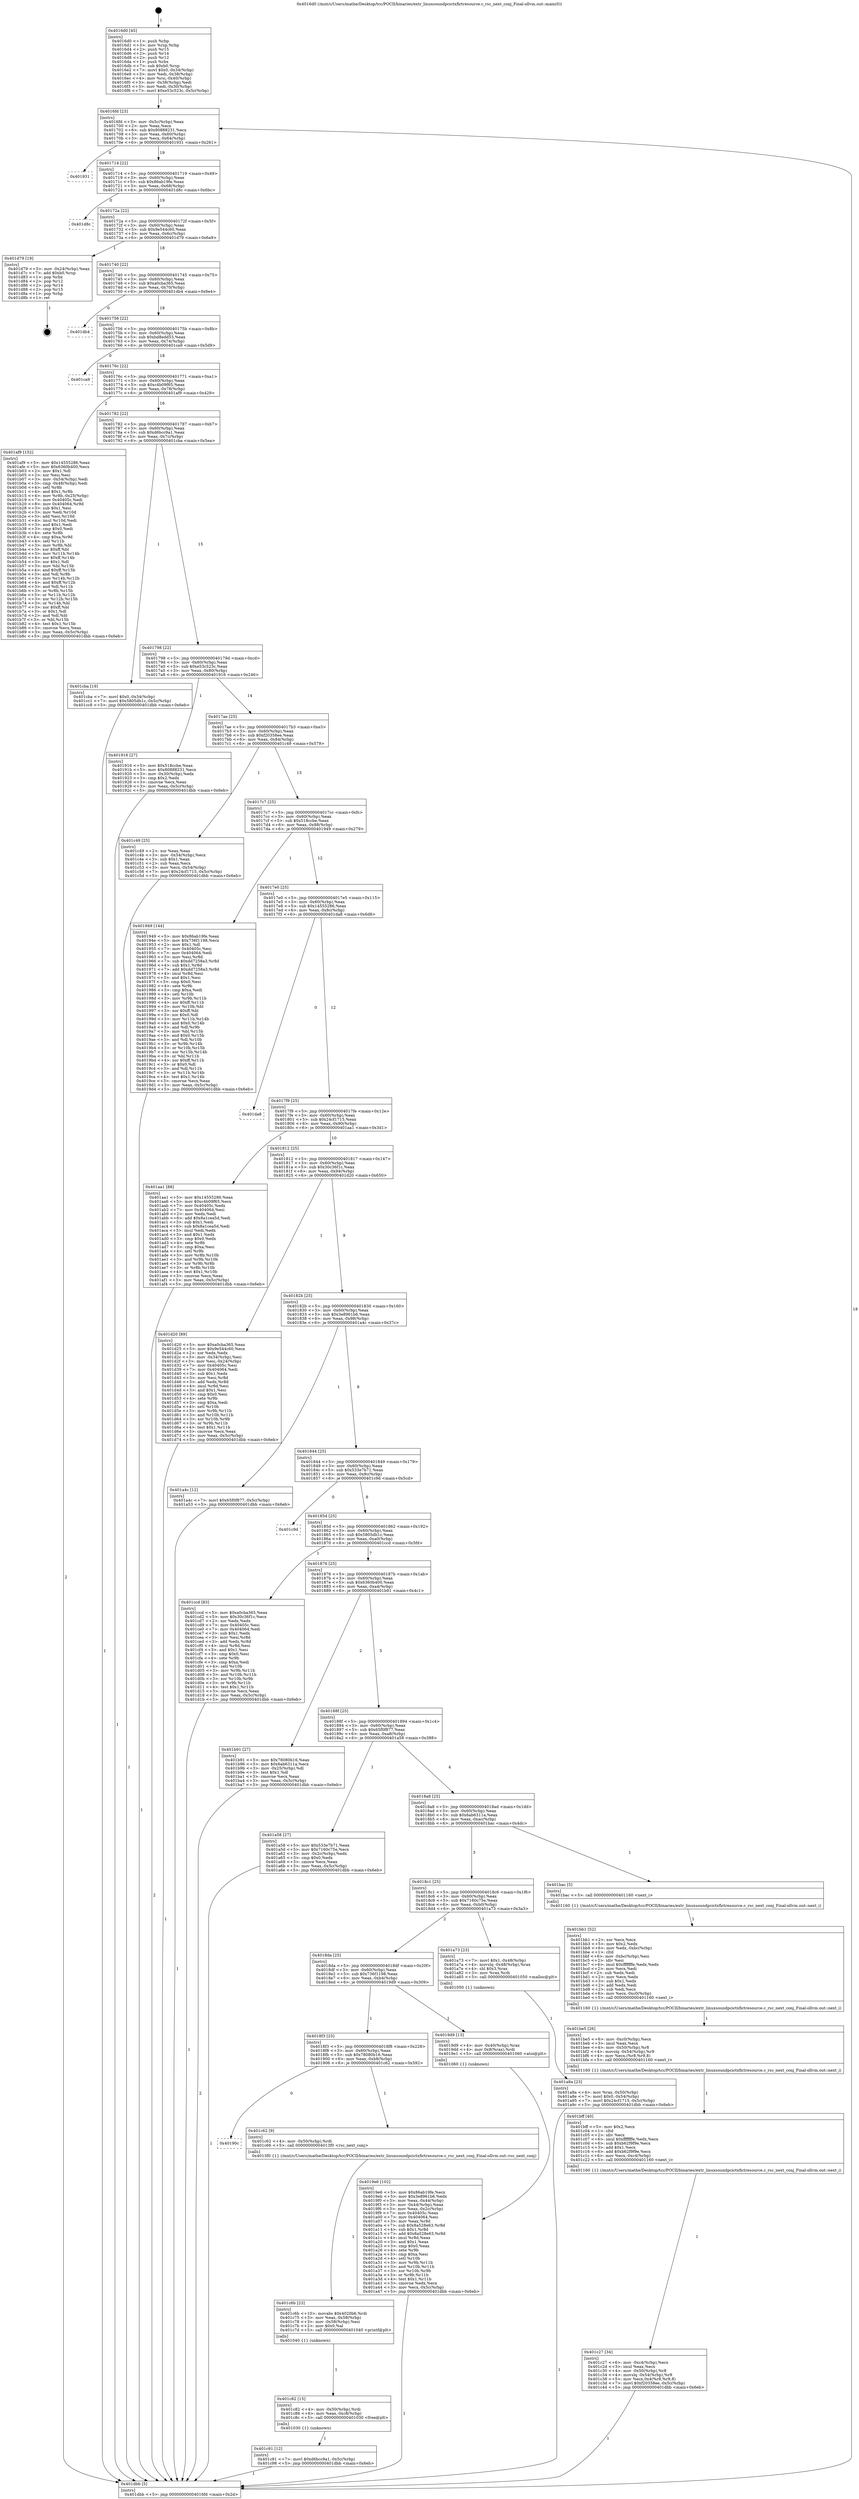 digraph "0x4016d0" {
  label = "0x4016d0 (/mnt/c/Users/mathe/Desktop/tcc/POCII/binaries/extr_linuxsoundpcictxfictresource.c_rsc_next_conj_Final-ollvm.out::main(0))"
  labelloc = "t"
  node[shape=record]

  Entry [label="",width=0.3,height=0.3,shape=circle,fillcolor=black,style=filled]
  "0x4016fd" [label="{
     0x4016fd [23]\l
     | [instrs]\l
     &nbsp;&nbsp;0x4016fd \<+3\>: mov -0x5c(%rbp),%eax\l
     &nbsp;&nbsp;0x401700 \<+2\>: mov %eax,%ecx\l
     &nbsp;&nbsp;0x401702 \<+6\>: sub $0x80888231,%ecx\l
     &nbsp;&nbsp;0x401708 \<+3\>: mov %eax,-0x60(%rbp)\l
     &nbsp;&nbsp;0x40170b \<+3\>: mov %ecx,-0x64(%rbp)\l
     &nbsp;&nbsp;0x40170e \<+6\>: je 0000000000401931 \<main+0x261\>\l
  }"]
  "0x401931" [label="{
     0x401931\l
  }", style=dashed]
  "0x401714" [label="{
     0x401714 [22]\l
     | [instrs]\l
     &nbsp;&nbsp;0x401714 \<+5\>: jmp 0000000000401719 \<main+0x49\>\l
     &nbsp;&nbsp;0x401719 \<+3\>: mov -0x60(%rbp),%eax\l
     &nbsp;&nbsp;0x40171c \<+5\>: sub $0x86ab19fe,%eax\l
     &nbsp;&nbsp;0x401721 \<+3\>: mov %eax,-0x68(%rbp)\l
     &nbsp;&nbsp;0x401724 \<+6\>: je 0000000000401d8c \<main+0x6bc\>\l
  }"]
  Exit [label="",width=0.3,height=0.3,shape=circle,fillcolor=black,style=filled,peripheries=2]
  "0x401d8c" [label="{
     0x401d8c\l
  }", style=dashed]
  "0x40172a" [label="{
     0x40172a [22]\l
     | [instrs]\l
     &nbsp;&nbsp;0x40172a \<+5\>: jmp 000000000040172f \<main+0x5f\>\l
     &nbsp;&nbsp;0x40172f \<+3\>: mov -0x60(%rbp),%eax\l
     &nbsp;&nbsp;0x401732 \<+5\>: sub $0x9e544c60,%eax\l
     &nbsp;&nbsp;0x401737 \<+3\>: mov %eax,-0x6c(%rbp)\l
     &nbsp;&nbsp;0x40173a \<+6\>: je 0000000000401d79 \<main+0x6a9\>\l
  }"]
  "0x401c91" [label="{
     0x401c91 [12]\l
     | [instrs]\l
     &nbsp;&nbsp;0x401c91 \<+7\>: movl $0xd6bcc9a1,-0x5c(%rbp)\l
     &nbsp;&nbsp;0x401c98 \<+5\>: jmp 0000000000401dbb \<main+0x6eb\>\l
  }"]
  "0x401d79" [label="{
     0x401d79 [19]\l
     | [instrs]\l
     &nbsp;&nbsp;0x401d79 \<+3\>: mov -0x24(%rbp),%eax\l
     &nbsp;&nbsp;0x401d7c \<+7\>: add $0xb0,%rsp\l
     &nbsp;&nbsp;0x401d83 \<+1\>: pop %rbx\l
     &nbsp;&nbsp;0x401d84 \<+2\>: pop %r12\l
     &nbsp;&nbsp;0x401d86 \<+2\>: pop %r14\l
     &nbsp;&nbsp;0x401d88 \<+2\>: pop %r15\l
     &nbsp;&nbsp;0x401d8a \<+1\>: pop %rbp\l
     &nbsp;&nbsp;0x401d8b \<+1\>: ret\l
  }"]
  "0x401740" [label="{
     0x401740 [22]\l
     | [instrs]\l
     &nbsp;&nbsp;0x401740 \<+5\>: jmp 0000000000401745 \<main+0x75\>\l
     &nbsp;&nbsp;0x401745 \<+3\>: mov -0x60(%rbp),%eax\l
     &nbsp;&nbsp;0x401748 \<+5\>: sub $0xa0cba365,%eax\l
     &nbsp;&nbsp;0x40174d \<+3\>: mov %eax,-0x70(%rbp)\l
     &nbsp;&nbsp;0x401750 \<+6\>: je 0000000000401db4 \<main+0x6e4\>\l
  }"]
  "0x401c82" [label="{
     0x401c82 [15]\l
     | [instrs]\l
     &nbsp;&nbsp;0x401c82 \<+4\>: mov -0x50(%rbp),%rdi\l
     &nbsp;&nbsp;0x401c86 \<+6\>: mov %eax,-0xc8(%rbp)\l
     &nbsp;&nbsp;0x401c8c \<+5\>: call 0000000000401030 \<free@plt\>\l
     | [calls]\l
     &nbsp;&nbsp;0x401030 \{1\} (unknown)\l
  }"]
  "0x401db4" [label="{
     0x401db4\l
  }", style=dashed]
  "0x401756" [label="{
     0x401756 [22]\l
     | [instrs]\l
     &nbsp;&nbsp;0x401756 \<+5\>: jmp 000000000040175b \<main+0x8b\>\l
     &nbsp;&nbsp;0x40175b \<+3\>: mov -0x60(%rbp),%eax\l
     &nbsp;&nbsp;0x40175e \<+5\>: sub $0xbd8edd53,%eax\l
     &nbsp;&nbsp;0x401763 \<+3\>: mov %eax,-0x74(%rbp)\l
     &nbsp;&nbsp;0x401766 \<+6\>: je 0000000000401ca9 \<main+0x5d9\>\l
  }"]
  "0x401c6b" [label="{
     0x401c6b [23]\l
     | [instrs]\l
     &nbsp;&nbsp;0x401c6b \<+10\>: movabs $0x4020b6,%rdi\l
     &nbsp;&nbsp;0x401c75 \<+3\>: mov %eax,-0x58(%rbp)\l
     &nbsp;&nbsp;0x401c78 \<+3\>: mov -0x58(%rbp),%esi\l
     &nbsp;&nbsp;0x401c7b \<+2\>: mov $0x0,%al\l
     &nbsp;&nbsp;0x401c7d \<+5\>: call 0000000000401040 \<printf@plt\>\l
     | [calls]\l
     &nbsp;&nbsp;0x401040 \{1\} (unknown)\l
  }"]
  "0x401ca9" [label="{
     0x401ca9\l
  }", style=dashed]
  "0x40176c" [label="{
     0x40176c [22]\l
     | [instrs]\l
     &nbsp;&nbsp;0x40176c \<+5\>: jmp 0000000000401771 \<main+0xa1\>\l
     &nbsp;&nbsp;0x401771 \<+3\>: mov -0x60(%rbp),%eax\l
     &nbsp;&nbsp;0x401774 \<+5\>: sub $0xc4b09f65,%eax\l
     &nbsp;&nbsp;0x401779 \<+3\>: mov %eax,-0x78(%rbp)\l
     &nbsp;&nbsp;0x40177c \<+6\>: je 0000000000401af9 \<main+0x429\>\l
  }"]
  "0x40190c" [label="{
     0x40190c\l
  }", style=dashed]
  "0x401af9" [label="{
     0x401af9 [152]\l
     | [instrs]\l
     &nbsp;&nbsp;0x401af9 \<+5\>: mov $0x14555286,%eax\l
     &nbsp;&nbsp;0x401afe \<+5\>: mov $0x6360b400,%ecx\l
     &nbsp;&nbsp;0x401b03 \<+2\>: mov $0x1,%dl\l
     &nbsp;&nbsp;0x401b05 \<+2\>: xor %esi,%esi\l
     &nbsp;&nbsp;0x401b07 \<+3\>: mov -0x54(%rbp),%edi\l
     &nbsp;&nbsp;0x401b0a \<+3\>: cmp -0x48(%rbp),%edi\l
     &nbsp;&nbsp;0x401b0d \<+4\>: setl %r8b\l
     &nbsp;&nbsp;0x401b11 \<+4\>: and $0x1,%r8b\l
     &nbsp;&nbsp;0x401b15 \<+4\>: mov %r8b,-0x25(%rbp)\l
     &nbsp;&nbsp;0x401b19 \<+7\>: mov 0x40405c,%edi\l
     &nbsp;&nbsp;0x401b20 \<+8\>: mov 0x404064,%r9d\l
     &nbsp;&nbsp;0x401b28 \<+3\>: sub $0x1,%esi\l
     &nbsp;&nbsp;0x401b2b \<+3\>: mov %edi,%r10d\l
     &nbsp;&nbsp;0x401b2e \<+3\>: add %esi,%r10d\l
     &nbsp;&nbsp;0x401b31 \<+4\>: imul %r10d,%edi\l
     &nbsp;&nbsp;0x401b35 \<+3\>: and $0x1,%edi\l
     &nbsp;&nbsp;0x401b38 \<+3\>: cmp $0x0,%edi\l
     &nbsp;&nbsp;0x401b3b \<+4\>: sete %r8b\l
     &nbsp;&nbsp;0x401b3f \<+4\>: cmp $0xa,%r9d\l
     &nbsp;&nbsp;0x401b43 \<+4\>: setl %r11b\l
     &nbsp;&nbsp;0x401b47 \<+3\>: mov %r8b,%bl\l
     &nbsp;&nbsp;0x401b4a \<+3\>: xor $0xff,%bl\l
     &nbsp;&nbsp;0x401b4d \<+3\>: mov %r11b,%r14b\l
     &nbsp;&nbsp;0x401b50 \<+4\>: xor $0xff,%r14b\l
     &nbsp;&nbsp;0x401b54 \<+3\>: xor $0x1,%dl\l
     &nbsp;&nbsp;0x401b57 \<+3\>: mov %bl,%r15b\l
     &nbsp;&nbsp;0x401b5a \<+4\>: and $0xff,%r15b\l
     &nbsp;&nbsp;0x401b5e \<+3\>: and %dl,%r8b\l
     &nbsp;&nbsp;0x401b61 \<+3\>: mov %r14b,%r12b\l
     &nbsp;&nbsp;0x401b64 \<+4\>: and $0xff,%r12b\l
     &nbsp;&nbsp;0x401b68 \<+3\>: and %dl,%r11b\l
     &nbsp;&nbsp;0x401b6b \<+3\>: or %r8b,%r15b\l
     &nbsp;&nbsp;0x401b6e \<+3\>: or %r11b,%r12b\l
     &nbsp;&nbsp;0x401b71 \<+3\>: xor %r12b,%r15b\l
     &nbsp;&nbsp;0x401b74 \<+3\>: or %r14b,%bl\l
     &nbsp;&nbsp;0x401b77 \<+3\>: xor $0xff,%bl\l
     &nbsp;&nbsp;0x401b7a \<+3\>: or $0x1,%dl\l
     &nbsp;&nbsp;0x401b7d \<+2\>: and %dl,%bl\l
     &nbsp;&nbsp;0x401b7f \<+3\>: or %bl,%r15b\l
     &nbsp;&nbsp;0x401b82 \<+4\>: test $0x1,%r15b\l
     &nbsp;&nbsp;0x401b86 \<+3\>: cmovne %ecx,%eax\l
     &nbsp;&nbsp;0x401b89 \<+3\>: mov %eax,-0x5c(%rbp)\l
     &nbsp;&nbsp;0x401b8c \<+5\>: jmp 0000000000401dbb \<main+0x6eb\>\l
  }"]
  "0x401782" [label="{
     0x401782 [22]\l
     | [instrs]\l
     &nbsp;&nbsp;0x401782 \<+5\>: jmp 0000000000401787 \<main+0xb7\>\l
     &nbsp;&nbsp;0x401787 \<+3\>: mov -0x60(%rbp),%eax\l
     &nbsp;&nbsp;0x40178a \<+5\>: sub $0xd6bcc9a1,%eax\l
     &nbsp;&nbsp;0x40178f \<+3\>: mov %eax,-0x7c(%rbp)\l
     &nbsp;&nbsp;0x401792 \<+6\>: je 0000000000401cba \<main+0x5ea\>\l
  }"]
  "0x401c62" [label="{
     0x401c62 [9]\l
     | [instrs]\l
     &nbsp;&nbsp;0x401c62 \<+4\>: mov -0x50(%rbp),%rdi\l
     &nbsp;&nbsp;0x401c66 \<+5\>: call 00000000004013f0 \<rsc_next_conj\>\l
     | [calls]\l
     &nbsp;&nbsp;0x4013f0 \{1\} (/mnt/c/Users/mathe/Desktop/tcc/POCII/binaries/extr_linuxsoundpcictxfictresource.c_rsc_next_conj_Final-ollvm.out::rsc_next_conj)\l
  }"]
  "0x401cba" [label="{
     0x401cba [19]\l
     | [instrs]\l
     &nbsp;&nbsp;0x401cba \<+7\>: movl $0x0,-0x34(%rbp)\l
     &nbsp;&nbsp;0x401cc1 \<+7\>: movl $0x5805db1c,-0x5c(%rbp)\l
     &nbsp;&nbsp;0x401cc8 \<+5\>: jmp 0000000000401dbb \<main+0x6eb\>\l
  }"]
  "0x401798" [label="{
     0x401798 [22]\l
     | [instrs]\l
     &nbsp;&nbsp;0x401798 \<+5\>: jmp 000000000040179d \<main+0xcd\>\l
     &nbsp;&nbsp;0x40179d \<+3\>: mov -0x60(%rbp),%eax\l
     &nbsp;&nbsp;0x4017a0 \<+5\>: sub $0xe53c523c,%eax\l
     &nbsp;&nbsp;0x4017a5 \<+3\>: mov %eax,-0x80(%rbp)\l
     &nbsp;&nbsp;0x4017a8 \<+6\>: je 0000000000401916 \<main+0x246\>\l
  }"]
  "0x401c27" [label="{
     0x401c27 [34]\l
     | [instrs]\l
     &nbsp;&nbsp;0x401c27 \<+6\>: mov -0xc4(%rbp),%ecx\l
     &nbsp;&nbsp;0x401c2d \<+3\>: imul %eax,%ecx\l
     &nbsp;&nbsp;0x401c30 \<+4\>: mov -0x50(%rbp),%r8\l
     &nbsp;&nbsp;0x401c34 \<+4\>: movslq -0x54(%rbp),%r9\l
     &nbsp;&nbsp;0x401c38 \<+5\>: mov %ecx,0x4(%r8,%r9,8)\l
     &nbsp;&nbsp;0x401c3d \<+7\>: movl $0xf20358ee,-0x5c(%rbp)\l
     &nbsp;&nbsp;0x401c44 \<+5\>: jmp 0000000000401dbb \<main+0x6eb\>\l
  }"]
  "0x401916" [label="{
     0x401916 [27]\l
     | [instrs]\l
     &nbsp;&nbsp;0x401916 \<+5\>: mov $0x518ccbe,%eax\l
     &nbsp;&nbsp;0x40191b \<+5\>: mov $0x80888231,%ecx\l
     &nbsp;&nbsp;0x401920 \<+3\>: mov -0x30(%rbp),%edx\l
     &nbsp;&nbsp;0x401923 \<+3\>: cmp $0x2,%edx\l
     &nbsp;&nbsp;0x401926 \<+3\>: cmovne %ecx,%eax\l
     &nbsp;&nbsp;0x401929 \<+3\>: mov %eax,-0x5c(%rbp)\l
     &nbsp;&nbsp;0x40192c \<+5\>: jmp 0000000000401dbb \<main+0x6eb\>\l
  }"]
  "0x4017ae" [label="{
     0x4017ae [25]\l
     | [instrs]\l
     &nbsp;&nbsp;0x4017ae \<+5\>: jmp 00000000004017b3 \<main+0xe3\>\l
     &nbsp;&nbsp;0x4017b3 \<+3\>: mov -0x60(%rbp),%eax\l
     &nbsp;&nbsp;0x4017b6 \<+5\>: sub $0xf20358ee,%eax\l
     &nbsp;&nbsp;0x4017bb \<+6\>: mov %eax,-0x84(%rbp)\l
     &nbsp;&nbsp;0x4017c1 \<+6\>: je 0000000000401c49 \<main+0x579\>\l
  }"]
  "0x401dbb" [label="{
     0x401dbb [5]\l
     | [instrs]\l
     &nbsp;&nbsp;0x401dbb \<+5\>: jmp 00000000004016fd \<main+0x2d\>\l
  }"]
  "0x4016d0" [label="{
     0x4016d0 [45]\l
     | [instrs]\l
     &nbsp;&nbsp;0x4016d0 \<+1\>: push %rbp\l
     &nbsp;&nbsp;0x4016d1 \<+3\>: mov %rsp,%rbp\l
     &nbsp;&nbsp;0x4016d4 \<+2\>: push %r15\l
     &nbsp;&nbsp;0x4016d6 \<+2\>: push %r14\l
     &nbsp;&nbsp;0x4016d8 \<+2\>: push %r12\l
     &nbsp;&nbsp;0x4016da \<+1\>: push %rbx\l
     &nbsp;&nbsp;0x4016db \<+7\>: sub $0xb0,%rsp\l
     &nbsp;&nbsp;0x4016e2 \<+7\>: movl $0x0,-0x34(%rbp)\l
     &nbsp;&nbsp;0x4016e9 \<+3\>: mov %edi,-0x38(%rbp)\l
     &nbsp;&nbsp;0x4016ec \<+4\>: mov %rsi,-0x40(%rbp)\l
     &nbsp;&nbsp;0x4016f0 \<+3\>: mov -0x38(%rbp),%edi\l
     &nbsp;&nbsp;0x4016f3 \<+3\>: mov %edi,-0x30(%rbp)\l
     &nbsp;&nbsp;0x4016f6 \<+7\>: movl $0xe53c523c,-0x5c(%rbp)\l
  }"]
  "0x401bff" [label="{
     0x401bff [40]\l
     | [instrs]\l
     &nbsp;&nbsp;0x401bff \<+5\>: mov $0x2,%ecx\l
     &nbsp;&nbsp;0x401c04 \<+1\>: cltd\l
     &nbsp;&nbsp;0x401c05 \<+2\>: idiv %ecx\l
     &nbsp;&nbsp;0x401c07 \<+6\>: imul $0xfffffffe,%edx,%ecx\l
     &nbsp;&nbsp;0x401c0d \<+6\>: sub $0xb62f9f9e,%ecx\l
     &nbsp;&nbsp;0x401c13 \<+3\>: add $0x1,%ecx\l
     &nbsp;&nbsp;0x401c16 \<+6\>: add $0xb62f9f9e,%ecx\l
     &nbsp;&nbsp;0x401c1c \<+6\>: mov %ecx,-0xc4(%rbp)\l
     &nbsp;&nbsp;0x401c22 \<+5\>: call 0000000000401160 \<next_i\>\l
     | [calls]\l
     &nbsp;&nbsp;0x401160 \{1\} (/mnt/c/Users/mathe/Desktop/tcc/POCII/binaries/extr_linuxsoundpcictxfictresource.c_rsc_next_conj_Final-ollvm.out::next_i)\l
  }"]
  "0x401c49" [label="{
     0x401c49 [25]\l
     | [instrs]\l
     &nbsp;&nbsp;0x401c49 \<+2\>: xor %eax,%eax\l
     &nbsp;&nbsp;0x401c4b \<+3\>: mov -0x54(%rbp),%ecx\l
     &nbsp;&nbsp;0x401c4e \<+3\>: sub $0x1,%eax\l
     &nbsp;&nbsp;0x401c51 \<+2\>: sub %eax,%ecx\l
     &nbsp;&nbsp;0x401c53 \<+3\>: mov %ecx,-0x54(%rbp)\l
     &nbsp;&nbsp;0x401c56 \<+7\>: movl $0x24cf1715,-0x5c(%rbp)\l
     &nbsp;&nbsp;0x401c5d \<+5\>: jmp 0000000000401dbb \<main+0x6eb\>\l
  }"]
  "0x4017c7" [label="{
     0x4017c7 [25]\l
     | [instrs]\l
     &nbsp;&nbsp;0x4017c7 \<+5\>: jmp 00000000004017cc \<main+0xfc\>\l
     &nbsp;&nbsp;0x4017cc \<+3\>: mov -0x60(%rbp),%eax\l
     &nbsp;&nbsp;0x4017cf \<+5\>: sub $0x518ccbe,%eax\l
     &nbsp;&nbsp;0x4017d4 \<+6\>: mov %eax,-0x88(%rbp)\l
     &nbsp;&nbsp;0x4017da \<+6\>: je 0000000000401949 \<main+0x279\>\l
  }"]
  "0x401be5" [label="{
     0x401be5 [26]\l
     | [instrs]\l
     &nbsp;&nbsp;0x401be5 \<+6\>: mov -0xc0(%rbp),%ecx\l
     &nbsp;&nbsp;0x401beb \<+3\>: imul %eax,%ecx\l
     &nbsp;&nbsp;0x401bee \<+4\>: mov -0x50(%rbp),%r8\l
     &nbsp;&nbsp;0x401bf2 \<+4\>: movslq -0x54(%rbp),%r9\l
     &nbsp;&nbsp;0x401bf6 \<+4\>: mov %ecx,(%r8,%r9,8)\l
     &nbsp;&nbsp;0x401bfa \<+5\>: call 0000000000401160 \<next_i\>\l
     | [calls]\l
     &nbsp;&nbsp;0x401160 \{1\} (/mnt/c/Users/mathe/Desktop/tcc/POCII/binaries/extr_linuxsoundpcictxfictresource.c_rsc_next_conj_Final-ollvm.out::next_i)\l
  }"]
  "0x401949" [label="{
     0x401949 [144]\l
     | [instrs]\l
     &nbsp;&nbsp;0x401949 \<+5\>: mov $0x86ab19fe,%eax\l
     &nbsp;&nbsp;0x40194e \<+5\>: mov $0x736f1198,%ecx\l
     &nbsp;&nbsp;0x401953 \<+2\>: mov $0x1,%dl\l
     &nbsp;&nbsp;0x401955 \<+7\>: mov 0x40405c,%esi\l
     &nbsp;&nbsp;0x40195c \<+7\>: mov 0x404064,%edi\l
     &nbsp;&nbsp;0x401963 \<+3\>: mov %esi,%r8d\l
     &nbsp;&nbsp;0x401966 \<+7\>: sub $0xdd7258a3,%r8d\l
     &nbsp;&nbsp;0x40196d \<+4\>: sub $0x1,%r8d\l
     &nbsp;&nbsp;0x401971 \<+7\>: add $0xdd7258a3,%r8d\l
     &nbsp;&nbsp;0x401978 \<+4\>: imul %r8d,%esi\l
     &nbsp;&nbsp;0x40197c \<+3\>: and $0x1,%esi\l
     &nbsp;&nbsp;0x40197f \<+3\>: cmp $0x0,%esi\l
     &nbsp;&nbsp;0x401982 \<+4\>: sete %r9b\l
     &nbsp;&nbsp;0x401986 \<+3\>: cmp $0xa,%edi\l
     &nbsp;&nbsp;0x401989 \<+4\>: setl %r10b\l
     &nbsp;&nbsp;0x40198d \<+3\>: mov %r9b,%r11b\l
     &nbsp;&nbsp;0x401990 \<+4\>: xor $0xff,%r11b\l
     &nbsp;&nbsp;0x401994 \<+3\>: mov %r10b,%bl\l
     &nbsp;&nbsp;0x401997 \<+3\>: xor $0xff,%bl\l
     &nbsp;&nbsp;0x40199a \<+3\>: xor $0x0,%dl\l
     &nbsp;&nbsp;0x40199d \<+3\>: mov %r11b,%r14b\l
     &nbsp;&nbsp;0x4019a0 \<+4\>: and $0x0,%r14b\l
     &nbsp;&nbsp;0x4019a4 \<+3\>: and %dl,%r9b\l
     &nbsp;&nbsp;0x4019a7 \<+3\>: mov %bl,%r15b\l
     &nbsp;&nbsp;0x4019aa \<+4\>: and $0x0,%r15b\l
     &nbsp;&nbsp;0x4019ae \<+3\>: and %dl,%r10b\l
     &nbsp;&nbsp;0x4019b1 \<+3\>: or %r9b,%r14b\l
     &nbsp;&nbsp;0x4019b4 \<+3\>: or %r10b,%r15b\l
     &nbsp;&nbsp;0x4019b7 \<+3\>: xor %r15b,%r14b\l
     &nbsp;&nbsp;0x4019ba \<+3\>: or %bl,%r11b\l
     &nbsp;&nbsp;0x4019bd \<+4\>: xor $0xff,%r11b\l
     &nbsp;&nbsp;0x4019c1 \<+3\>: or $0x0,%dl\l
     &nbsp;&nbsp;0x4019c4 \<+3\>: and %dl,%r11b\l
     &nbsp;&nbsp;0x4019c7 \<+3\>: or %r11b,%r14b\l
     &nbsp;&nbsp;0x4019ca \<+4\>: test $0x1,%r14b\l
     &nbsp;&nbsp;0x4019ce \<+3\>: cmovne %ecx,%eax\l
     &nbsp;&nbsp;0x4019d1 \<+3\>: mov %eax,-0x5c(%rbp)\l
     &nbsp;&nbsp;0x4019d4 \<+5\>: jmp 0000000000401dbb \<main+0x6eb\>\l
  }"]
  "0x4017e0" [label="{
     0x4017e0 [25]\l
     | [instrs]\l
     &nbsp;&nbsp;0x4017e0 \<+5\>: jmp 00000000004017e5 \<main+0x115\>\l
     &nbsp;&nbsp;0x4017e5 \<+3\>: mov -0x60(%rbp),%eax\l
     &nbsp;&nbsp;0x4017e8 \<+5\>: sub $0x14555286,%eax\l
     &nbsp;&nbsp;0x4017ed \<+6\>: mov %eax,-0x8c(%rbp)\l
     &nbsp;&nbsp;0x4017f3 \<+6\>: je 0000000000401da8 \<main+0x6d8\>\l
  }"]
  "0x401bb1" [label="{
     0x401bb1 [52]\l
     | [instrs]\l
     &nbsp;&nbsp;0x401bb1 \<+2\>: xor %ecx,%ecx\l
     &nbsp;&nbsp;0x401bb3 \<+5\>: mov $0x2,%edx\l
     &nbsp;&nbsp;0x401bb8 \<+6\>: mov %edx,-0xbc(%rbp)\l
     &nbsp;&nbsp;0x401bbe \<+1\>: cltd\l
     &nbsp;&nbsp;0x401bbf \<+6\>: mov -0xbc(%rbp),%esi\l
     &nbsp;&nbsp;0x401bc5 \<+2\>: idiv %esi\l
     &nbsp;&nbsp;0x401bc7 \<+6\>: imul $0xfffffffe,%edx,%edx\l
     &nbsp;&nbsp;0x401bcd \<+2\>: mov %ecx,%edi\l
     &nbsp;&nbsp;0x401bcf \<+2\>: sub %edx,%edi\l
     &nbsp;&nbsp;0x401bd1 \<+2\>: mov %ecx,%edx\l
     &nbsp;&nbsp;0x401bd3 \<+3\>: sub $0x1,%edx\l
     &nbsp;&nbsp;0x401bd6 \<+2\>: add %edx,%edi\l
     &nbsp;&nbsp;0x401bd8 \<+2\>: sub %edi,%ecx\l
     &nbsp;&nbsp;0x401bda \<+6\>: mov %ecx,-0xc0(%rbp)\l
     &nbsp;&nbsp;0x401be0 \<+5\>: call 0000000000401160 \<next_i\>\l
     | [calls]\l
     &nbsp;&nbsp;0x401160 \{1\} (/mnt/c/Users/mathe/Desktop/tcc/POCII/binaries/extr_linuxsoundpcictxfictresource.c_rsc_next_conj_Final-ollvm.out::next_i)\l
  }"]
  "0x401da8" [label="{
     0x401da8\l
  }", style=dashed]
  "0x4017f9" [label="{
     0x4017f9 [25]\l
     | [instrs]\l
     &nbsp;&nbsp;0x4017f9 \<+5\>: jmp 00000000004017fe \<main+0x12e\>\l
     &nbsp;&nbsp;0x4017fe \<+3\>: mov -0x60(%rbp),%eax\l
     &nbsp;&nbsp;0x401801 \<+5\>: sub $0x24cf1715,%eax\l
     &nbsp;&nbsp;0x401806 \<+6\>: mov %eax,-0x90(%rbp)\l
     &nbsp;&nbsp;0x40180c \<+6\>: je 0000000000401aa1 \<main+0x3d1\>\l
  }"]
  "0x401a8a" [label="{
     0x401a8a [23]\l
     | [instrs]\l
     &nbsp;&nbsp;0x401a8a \<+4\>: mov %rax,-0x50(%rbp)\l
     &nbsp;&nbsp;0x401a8e \<+7\>: movl $0x0,-0x54(%rbp)\l
     &nbsp;&nbsp;0x401a95 \<+7\>: movl $0x24cf1715,-0x5c(%rbp)\l
     &nbsp;&nbsp;0x401a9c \<+5\>: jmp 0000000000401dbb \<main+0x6eb\>\l
  }"]
  "0x401aa1" [label="{
     0x401aa1 [88]\l
     | [instrs]\l
     &nbsp;&nbsp;0x401aa1 \<+5\>: mov $0x14555286,%eax\l
     &nbsp;&nbsp;0x401aa6 \<+5\>: mov $0xc4b09f65,%ecx\l
     &nbsp;&nbsp;0x401aab \<+7\>: mov 0x40405c,%edx\l
     &nbsp;&nbsp;0x401ab2 \<+7\>: mov 0x404064,%esi\l
     &nbsp;&nbsp;0x401ab9 \<+2\>: mov %edx,%edi\l
     &nbsp;&nbsp;0x401abb \<+6\>: add $0x8a1cea5d,%edi\l
     &nbsp;&nbsp;0x401ac1 \<+3\>: sub $0x1,%edi\l
     &nbsp;&nbsp;0x401ac4 \<+6\>: sub $0x8a1cea5d,%edi\l
     &nbsp;&nbsp;0x401aca \<+3\>: imul %edi,%edx\l
     &nbsp;&nbsp;0x401acd \<+3\>: and $0x1,%edx\l
     &nbsp;&nbsp;0x401ad0 \<+3\>: cmp $0x0,%edx\l
     &nbsp;&nbsp;0x401ad3 \<+4\>: sete %r8b\l
     &nbsp;&nbsp;0x401ad7 \<+3\>: cmp $0xa,%esi\l
     &nbsp;&nbsp;0x401ada \<+4\>: setl %r9b\l
     &nbsp;&nbsp;0x401ade \<+3\>: mov %r8b,%r10b\l
     &nbsp;&nbsp;0x401ae1 \<+3\>: and %r9b,%r10b\l
     &nbsp;&nbsp;0x401ae4 \<+3\>: xor %r9b,%r8b\l
     &nbsp;&nbsp;0x401ae7 \<+3\>: or %r8b,%r10b\l
     &nbsp;&nbsp;0x401aea \<+4\>: test $0x1,%r10b\l
     &nbsp;&nbsp;0x401aee \<+3\>: cmovne %ecx,%eax\l
     &nbsp;&nbsp;0x401af1 \<+3\>: mov %eax,-0x5c(%rbp)\l
     &nbsp;&nbsp;0x401af4 \<+5\>: jmp 0000000000401dbb \<main+0x6eb\>\l
  }"]
  "0x401812" [label="{
     0x401812 [25]\l
     | [instrs]\l
     &nbsp;&nbsp;0x401812 \<+5\>: jmp 0000000000401817 \<main+0x147\>\l
     &nbsp;&nbsp;0x401817 \<+3\>: mov -0x60(%rbp),%eax\l
     &nbsp;&nbsp;0x40181a \<+5\>: sub $0x30c36f1c,%eax\l
     &nbsp;&nbsp;0x40181f \<+6\>: mov %eax,-0x94(%rbp)\l
     &nbsp;&nbsp;0x401825 \<+6\>: je 0000000000401d20 \<main+0x650\>\l
  }"]
  "0x4019e6" [label="{
     0x4019e6 [102]\l
     | [instrs]\l
     &nbsp;&nbsp;0x4019e6 \<+5\>: mov $0x86ab19fe,%ecx\l
     &nbsp;&nbsp;0x4019eb \<+5\>: mov $0x3e8961b6,%edx\l
     &nbsp;&nbsp;0x4019f0 \<+3\>: mov %eax,-0x44(%rbp)\l
     &nbsp;&nbsp;0x4019f3 \<+3\>: mov -0x44(%rbp),%eax\l
     &nbsp;&nbsp;0x4019f6 \<+3\>: mov %eax,-0x2c(%rbp)\l
     &nbsp;&nbsp;0x4019f9 \<+7\>: mov 0x40405c,%eax\l
     &nbsp;&nbsp;0x401a00 \<+7\>: mov 0x404064,%esi\l
     &nbsp;&nbsp;0x401a07 \<+3\>: mov %eax,%r8d\l
     &nbsp;&nbsp;0x401a0a \<+7\>: sub $0x8a528e63,%r8d\l
     &nbsp;&nbsp;0x401a11 \<+4\>: sub $0x1,%r8d\l
     &nbsp;&nbsp;0x401a15 \<+7\>: add $0x8a528e63,%r8d\l
     &nbsp;&nbsp;0x401a1c \<+4\>: imul %r8d,%eax\l
     &nbsp;&nbsp;0x401a20 \<+3\>: and $0x1,%eax\l
     &nbsp;&nbsp;0x401a23 \<+3\>: cmp $0x0,%eax\l
     &nbsp;&nbsp;0x401a26 \<+4\>: sete %r9b\l
     &nbsp;&nbsp;0x401a2a \<+3\>: cmp $0xa,%esi\l
     &nbsp;&nbsp;0x401a2d \<+4\>: setl %r10b\l
     &nbsp;&nbsp;0x401a31 \<+3\>: mov %r9b,%r11b\l
     &nbsp;&nbsp;0x401a34 \<+3\>: and %r10b,%r11b\l
     &nbsp;&nbsp;0x401a37 \<+3\>: xor %r10b,%r9b\l
     &nbsp;&nbsp;0x401a3a \<+3\>: or %r9b,%r11b\l
     &nbsp;&nbsp;0x401a3d \<+4\>: test $0x1,%r11b\l
     &nbsp;&nbsp;0x401a41 \<+3\>: cmovne %edx,%ecx\l
     &nbsp;&nbsp;0x401a44 \<+3\>: mov %ecx,-0x5c(%rbp)\l
     &nbsp;&nbsp;0x401a47 \<+5\>: jmp 0000000000401dbb \<main+0x6eb\>\l
  }"]
  "0x401d20" [label="{
     0x401d20 [89]\l
     | [instrs]\l
     &nbsp;&nbsp;0x401d20 \<+5\>: mov $0xa0cba365,%eax\l
     &nbsp;&nbsp;0x401d25 \<+5\>: mov $0x9e544c60,%ecx\l
     &nbsp;&nbsp;0x401d2a \<+2\>: xor %edx,%edx\l
     &nbsp;&nbsp;0x401d2c \<+3\>: mov -0x34(%rbp),%esi\l
     &nbsp;&nbsp;0x401d2f \<+3\>: mov %esi,-0x24(%rbp)\l
     &nbsp;&nbsp;0x401d32 \<+7\>: mov 0x40405c,%esi\l
     &nbsp;&nbsp;0x401d39 \<+7\>: mov 0x404064,%edi\l
     &nbsp;&nbsp;0x401d40 \<+3\>: sub $0x1,%edx\l
     &nbsp;&nbsp;0x401d43 \<+3\>: mov %esi,%r8d\l
     &nbsp;&nbsp;0x401d46 \<+3\>: add %edx,%r8d\l
     &nbsp;&nbsp;0x401d49 \<+4\>: imul %r8d,%esi\l
     &nbsp;&nbsp;0x401d4d \<+3\>: and $0x1,%esi\l
     &nbsp;&nbsp;0x401d50 \<+3\>: cmp $0x0,%esi\l
     &nbsp;&nbsp;0x401d53 \<+4\>: sete %r9b\l
     &nbsp;&nbsp;0x401d57 \<+3\>: cmp $0xa,%edi\l
     &nbsp;&nbsp;0x401d5a \<+4\>: setl %r10b\l
     &nbsp;&nbsp;0x401d5e \<+3\>: mov %r9b,%r11b\l
     &nbsp;&nbsp;0x401d61 \<+3\>: and %r10b,%r11b\l
     &nbsp;&nbsp;0x401d64 \<+3\>: xor %r10b,%r9b\l
     &nbsp;&nbsp;0x401d67 \<+3\>: or %r9b,%r11b\l
     &nbsp;&nbsp;0x401d6a \<+4\>: test $0x1,%r11b\l
     &nbsp;&nbsp;0x401d6e \<+3\>: cmovne %ecx,%eax\l
     &nbsp;&nbsp;0x401d71 \<+3\>: mov %eax,-0x5c(%rbp)\l
     &nbsp;&nbsp;0x401d74 \<+5\>: jmp 0000000000401dbb \<main+0x6eb\>\l
  }"]
  "0x40182b" [label="{
     0x40182b [25]\l
     | [instrs]\l
     &nbsp;&nbsp;0x40182b \<+5\>: jmp 0000000000401830 \<main+0x160\>\l
     &nbsp;&nbsp;0x401830 \<+3\>: mov -0x60(%rbp),%eax\l
     &nbsp;&nbsp;0x401833 \<+5\>: sub $0x3e8961b6,%eax\l
     &nbsp;&nbsp;0x401838 \<+6\>: mov %eax,-0x98(%rbp)\l
     &nbsp;&nbsp;0x40183e \<+6\>: je 0000000000401a4c \<main+0x37c\>\l
  }"]
  "0x4018f3" [label="{
     0x4018f3 [25]\l
     | [instrs]\l
     &nbsp;&nbsp;0x4018f3 \<+5\>: jmp 00000000004018f8 \<main+0x228\>\l
     &nbsp;&nbsp;0x4018f8 \<+3\>: mov -0x60(%rbp),%eax\l
     &nbsp;&nbsp;0x4018fb \<+5\>: sub $0x78080b16,%eax\l
     &nbsp;&nbsp;0x401900 \<+6\>: mov %eax,-0xb8(%rbp)\l
     &nbsp;&nbsp;0x401906 \<+6\>: je 0000000000401c62 \<main+0x592\>\l
  }"]
  "0x401a4c" [label="{
     0x401a4c [12]\l
     | [instrs]\l
     &nbsp;&nbsp;0x401a4c \<+7\>: movl $0x65f0f877,-0x5c(%rbp)\l
     &nbsp;&nbsp;0x401a53 \<+5\>: jmp 0000000000401dbb \<main+0x6eb\>\l
  }"]
  "0x401844" [label="{
     0x401844 [25]\l
     | [instrs]\l
     &nbsp;&nbsp;0x401844 \<+5\>: jmp 0000000000401849 \<main+0x179\>\l
     &nbsp;&nbsp;0x401849 \<+3\>: mov -0x60(%rbp),%eax\l
     &nbsp;&nbsp;0x40184c \<+5\>: sub $0x533e7b71,%eax\l
     &nbsp;&nbsp;0x401851 \<+6\>: mov %eax,-0x9c(%rbp)\l
     &nbsp;&nbsp;0x401857 \<+6\>: je 0000000000401c9d \<main+0x5cd\>\l
  }"]
  "0x4019d9" [label="{
     0x4019d9 [13]\l
     | [instrs]\l
     &nbsp;&nbsp;0x4019d9 \<+4\>: mov -0x40(%rbp),%rax\l
     &nbsp;&nbsp;0x4019dd \<+4\>: mov 0x8(%rax),%rdi\l
     &nbsp;&nbsp;0x4019e1 \<+5\>: call 0000000000401060 \<atoi@plt\>\l
     | [calls]\l
     &nbsp;&nbsp;0x401060 \{1\} (unknown)\l
  }"]
  "0x401c9d" [label="{
     0x401c9d\l
  }", style=dashed]
  "0x40185d" [label="{
     0x40185d [25]\l
     | [instrs]\l
     &nbsp;&nbsp;0x40185d \<+5\>: jmp 0000000000401862 \<main+0x192\>\l
     &nbsp;&nbsp;0x401862 \<+3\>: mov -0x60(%rbp),%eax\l
     &nbsp;&nbsp;0x401865 \<+5\>: sub $0x5805db1c,%eax\l
     &nbsp;&nbsp;0x40186a \<+6\>: mov %eax,-0xa0(%rbp)\l
     &nbsp;&nbsp;0x401870 \<+6\>: je 0000000000401ccd \<main+0x5fd\>\l
  }"]
  "0x4018da" [label="{
     0x4018da [25]\l
     | [instrs]\l
     &nbsp;&nbsp;0x4018da \<+5\>: jmp 00000000004018df \<main+0x20f\>\l
     &nbsp;&nbsp;0x4018df \<+3\>: mov -0x60(%rbp),%eax\l
     &nbsp;&nbsp;0x4018e2 \<+5\>: sub $0x736f1198,%eax\l
     &nbsp;&nbsp;0x4018e7 \<+6\>: mov %eax,-0xb4(%rbp)\l
     &nbsp;&nbsp;0x4018ed \<+6\>: je 00000000004019d9 \<main+0x309\>\l
  }"]
  "0x401ccd" [label="{
     0x401ccd [83]\l
     | [instrs]\l
     &nbsp;&nbsp;0x401ccd \<+5\>: mov $0xa0cba365,%eax\l
     &nbsp;&nbsp;0x401cd2 \<+5\>: mov $0x30c36f1c,%ecx\l
     &nbsp;&nbsp;0x401cd7 \<+2\>: xor %edx,%edx\l
     &nbsp;&nbsp;0x401cd9 \<+7\>: mov 0x40405c,%esi\l
     &nbsp;&nbsp;0x401ce0 \<+7\>: mov 0x404064,%edi\l
     &nbsp;&nbsp;0x401ce7 \<+3\>: sub $0x1,%edx\l
     &nbsp;&nbsp;0x401cea \<+3\>: mov %esi,%r8d\l
     &nbsp;&nbsp;0x401ced \<+3\>: add %edx,%r8d\l
     &nbsp;&nbsp;0x401cf0 \<+4\>: imul %r8d,%esi\l
     &nbsp;&nbsp;0x401cf4 \<+3\>: and $0x1,%esi\l
     &nbsp;&nbsp;0x401cf7 \<+3\>: cmp $0x0,%esi\l
     &nbsp;&nbsp;0x401cfa \<+4\>: sete %r9b\l
     &nbsp;&nbsp;0x401cfe \<+3\>: cmp $0xa,%edi\l
     &nbsp;&nbsp;0x401d01 \<+4\>: setl %r10b\l
     &nbsp;&nbsp;0x401d05 \<+3\>: mov %r9b,%r11b\l
     &nbsp;&nbsp;0x401d08 \<+3\>: and %r10b,%r11b\l
     &nbsp;&nbsp;0x401d0b \<+3\>: xor %r10b,%r9b\l
     &nbsp;&nbsp;0x401d0e \<+3\>: or %r9b,%r11b\l
     &nbsp;&nbsp;0x401d11 \<+4\>: test $0x1,%r11b\l
     &nbsp;&nbsp;0x401d15 \<+3\>: cmovne %ecx,%eax\l
     &nbsp;&nbsp;0x401d18 \<+3\>: mov %eax,-0x5c(%rbp)\l
     &nbsp;&nbsp;0x401d1b \<+5\>: jmp 0000000000401dbb \<main+0x6eb\>\l
  }"]
  "0x401876" [label="{
     0x401876 [25]\l
     | [instrs]\l
     &nbsp;&nbsp;0x401876 \<+5\>: jmp 000000000040187b \<main+0x1ab\>\l
     &nbsp;&nbsp;0x40187b \<+3\>: mov -0x60(%rbp),%eax\l
     &nbsp;&nbsp;0x40187e \<+5\>: sub $0x6360b400,%eax\l
     &nbsp;&nbsp;0x401883 \<+6\>: mov %eax,-0xa4(%rbp)\l
     &nbsp;&nbsp;0x401889 \<+6\>: je 0000000000401b91 \<main+0x4c1\>\l
  }"]
  "0x401a73" [label="{
     0x401a73 [23]\l
     | [instrs]\l
     &nbsp;&nbsp;0x401a73 \<+7\>: movl $0x1,-0x48(%rbp)\l
     &nbsp;&nbsp;0x401a7a \<+4\>: movslq -0x48(%rbp),%rax\l
     &nbsp;&nbsp;0x401a7e \<+4\>: shl $0x3,%rax\l
     &nbsp;&nbsp;0x401a82 \<+3\>: mov %rax,%rdi\l
     &nbsp;&nbsp;0x401a85 \<+5\>: call 0000000000401050 \<malloc@plt\>\l
     | [calls]\l
     &nbsp;&nbsp;0x401050 \{1\} (unknown)\l
  }"]
  "0x401b91" [label="{
     0x401b91 [27]\l
     | [instrs]\l
     &nbsp;&nbsp;0x401b91 \<+5\>: mov $0x78080b16,%eax\l
     &nbsp;&nbsp;0x401b96 \<+5\>: mov $0x6ab6311a,%ecx\l
     &nbsp;&nbsp;0x401b9b \<+3\>: mov -0x25(%rbp),%dl\l
     &nbsp;&nbsp;0x401b9e \<+3\>: test $0x1,%dl\l
     &nbsp;&nbsp;0x401ba1 \<+3\>: cmovne %ecx,%eax\l
     &nbsp;&nbsp;0x401ba4 \<+3\>: mov %eax,-0x5c(%rbp)\l
     &nbsp;&nbsp;0x401ba7 \<+5\>: jmp 0000000000401dbb \<main+0x6eb\>\l
  }"]
  "0x40188f" [label="{
     0x40188f [25]\l
     | [instrs]\l
     &nbsp;&nbsp;0x40188f \<+5\>: jmp 0000000000401894 \<main+0x1c4\>\l
     &nbsp;&nbsp;0x401894 \<+3\>: mov -0x60(%rbp),%eax\l
     &nbsp;&nbsp;0x401897 \<+5\>: sub $0x65f0f877,%eax\l
     &nbsp;&nbsp;0x40189c \<+6\>: mov %eax,-0xa8(%rbp)\l
     &nbsp;&nbsp;0x4018a2 \<+6\>: je 0000000000401a58 \<main+0x388\>\l
  }"]
  "0x4018c1" [label="{
     0x4018c1 [25]\l
     | [instrs]\l
     &nbsp;&nbsp;0x4018c1 \<+5\>: jmp 00000000004018c6 \<main+0x1f6\>\l
     &nbsp;&nbsp;0x4018c6 \<+3\>: mov -0x60(%rbp),%eax\l
     &nbsp;&nbsp;0x4018c9 \<+5\>: sub $0x7160c75e,%eax\l
     &nbsp;&nbsp;0x4018ce \<+6\>: mov %eax,-0xb0(%rbp)\l
     &nbsp;&nbsp;0x4018d4 \<+6\>: je 0000000000401a73 \<main+0x3a3\>\l
  }"]
  "0x401a58" [label="{
     0x401a58 [27]\l
     | [instrs]\l
     &nbsp;&nbsp;0x401a58 \<+5\>: mov $0x533e7b71,%eax\l
     &nbsp;&nbsp;0x401a5d \<+5\>: mov $0x7160c75e,%ecx\l
     &nbsp;&nbsp;0x401a62 \<+3\>: mov -0x2c(%rbp),%edx\l
     &nbsp;&nbsp;0x401a65 \<+3\>: cmp $0x0,%edx\l
     &nbsp;&nbsp;0x401a68 \<+3\>: cmove %ecx,%eax\l
     &nbsp;&nbsp;0x401a6b \<+3\>: mov %eax,-0x5c(%rbp)\l
     &nbsp;&nbsp;0x401a6e \<+5\>: jmp 0000000000401dbb \<main+0x6eb\>\l
  }"]
  "0x4018a8" [label="{
     0x4018a8 [25]\l
     | [instrs]\l
     &nbsp;&nbsp;0x4018a8 \<+5\>: jmp 00000000004018ad \<main+0x1dd\>\l
     &nbsp;&nbsp;0x4018ad \<+3\>: mov -0x60(%rbp),%eax\l
     &nbsp;&nbsp;0x4018b0 \<+5\>: sub $0x6ab6311a,%eax\l
     &nbsp;&nbsp;0x4018b5 \<+6\>: mov %eax,-0xac(%rbp)\l
     &nbsp;&nbsp;0x4018bb \<+6\>: je 0000000000401bac \<main+0x4dc\>\l
  }"]
  "0x401bac" [label="{
     0x401bac [5]\l
     | [instrs]\l
     &nbsp;&nbsp;0x401bac \<+5\>: call 0000000000401160 \<next_i\>\l
     | [calls]\l
     &nbsp;&nbsp;0x401160 \{1\} (/mnt/c/Users/mathe/Desktop/tcc/POCII/binaries/extr_linuxsoundpcictxfictresource.c_rsc_next_conj_Final-ollvm.out::next_i)\l
  }"]
  Entry -> "0x4016d0" [label=" 1"]
  "0x4016fd" -> "0x401931" [label=" 0"]
  "0x4016fd" -> "0x401714" [label=" 19"]
  "0x401d79" -> Exit [label=" 1"]
  "0x401714" -> "0x401d8c" [label=" 0"]
  "0x401714" -> "0x40172a" [label=" 19"]
  "0x401d20" -> "0x401dbb" [label=" 1"]
  "0x40172a" -> "0x401d79" [label=" 1"]
  "0x40172a" -> "0x401740" [label=" 18"]
  "0x401ccd" -> "0x401dbb" [label=" 1"]
  "0x401740" -> "0x401db4" [label=" 0"]
  "0x401740" -> "0x401756" [label=" 18"]
  "0x401cba" -> "0x401dbb" [label=" 1"]
  "0x401756" -> "0x401ca9" [label=" 0"]
  "0x401756" -> "0x40176c" [label=" 18"]
  "0x401c91" -> "0x401dbb" [label=" 1"]
  "0x40176c" -> "0x401af9" [label=" 2"]
  "0x40176c" -> "0x401782" [label=" 16"]
  "0x401c82" -> "0x401c91" [label=" 1"]
  "0x401782" -> "0x401cba" [label=" 1"]
  "0x401782" -> "0x401798" [label=" 15"]
  "0x401c6b" -> "0x401c82" [label=" 1"]
  "0x401798" -> "0x401916" [label=" 1"]
  "0x401798" -> "0x4017ae" [label=" 14"]
  "0x401916" -> "0x401dbb" [label=" 1"]
  "0x4016d0" -> "0x4016fd" [label=" 1"]
  "0x401dbb" -> "0x4016fd" [label=" 18"]
  "0x4018f3" -> "0x40190c" [label=" 0"]
  "0x4017ae" -> "0x401c49" [label=" 1"]
  "0x4017ae" -> "0x4017c7" [label=" 13"]
  "0x4018f3" -> "0x401c62" [label=" 1"]
  "0x4017c7" -> "0x401949" [label=" 1"]
  "0x4017c7" -> "0x4017e0" [label=" 12"]
  "0x401949" -> "0x401dbb" [label=" 1"]
  "0x401c62" -> "0x401c6b" [label=" 1"]
  "0x4017e0" -> "0x401da8" [label=" 0"]
  "0x4017e0" -> "0x4017f9" [label=" 12"]
  "0x401c49" -> "0x401dbb" [label=" 1"]
  "0x4017f9" -> "0x401aa1" [label=" 2"]
  "0x4017f9" -> "0x401812" [label=" 10"]
  "0x401c27" -> "0x401dbb" [label=" 1"]
  "0x401812" -> "0x401d20" [label=" 1"]
  "0x401812" -> "0x40182b" [label=" 9"]
  "0x401bff" -> "0x401c27" [label=" 1"]
  "0x40182b" -> "0x401a4c" [label=" 1"]
  "0x40182b" -> "0x401844" [label=" 8"]
  "0x401be5" -> "0x401bff" [label=" 1"]
  "0x401844" -> "0x401c9d" [label=" 0"]
  "0x401844" -> "0x40185d" [label=" 8"]
  "0x401bb1" -> "0x401be5" [label=" 1"]
  "0x40185d" -> "0x401ccd" [label=" 1"]
  "0x40185d" -> "0x401876" [label=" 7"]
  "0x401b91" -> "0x401dbb" [label=" 2"]
  "0x401876" -> "0x401b91" [label=" 2"]
  "0x401876" -> "0x40188f" [label=" 5"]
  "0x401af9" -> "0x401dbb" [label=" 2"]
  "0x40188f" -> "0x401a58" [label=" 1"]
  "0x40188f" -> "0x4018a8" [label=" 4"]
  "0x401a8a" -> "0x401dbb" [label=" 1"]
  "0x4018a8" -> "0x401bac" [label=" 1"]
  "0x4018a8" -> "0x4018c1" [label=" 3"]
  "0x401aa1" -> "0x401dbb" [label=" 2"]
  "0x4018c1" -> "0x401a73" [label=" 1"]
  "0x4018c1" -> "0x4018da" [label=" 2"]
  "0x401bac" -> "0x401bb1" [label=" 1"]
  "0x4018da" -> "0x4019d9" [label=" 1"]
  "0x4018da" -> "0x4018f3" [label=" 1"]
  "0x4019d9" -> "0x4019e6" [label=" 1"]
  "0x4019e6" -> "0x401dbb" [label=" 1"]
  "0x401a4c" -> "0x401dbb" [label=" 1"]
  "0x401a58" -> "0x401dbb" [label=" 1"]
  "0x401a73" -> "0x401a8a" [label=" 1"]
}
